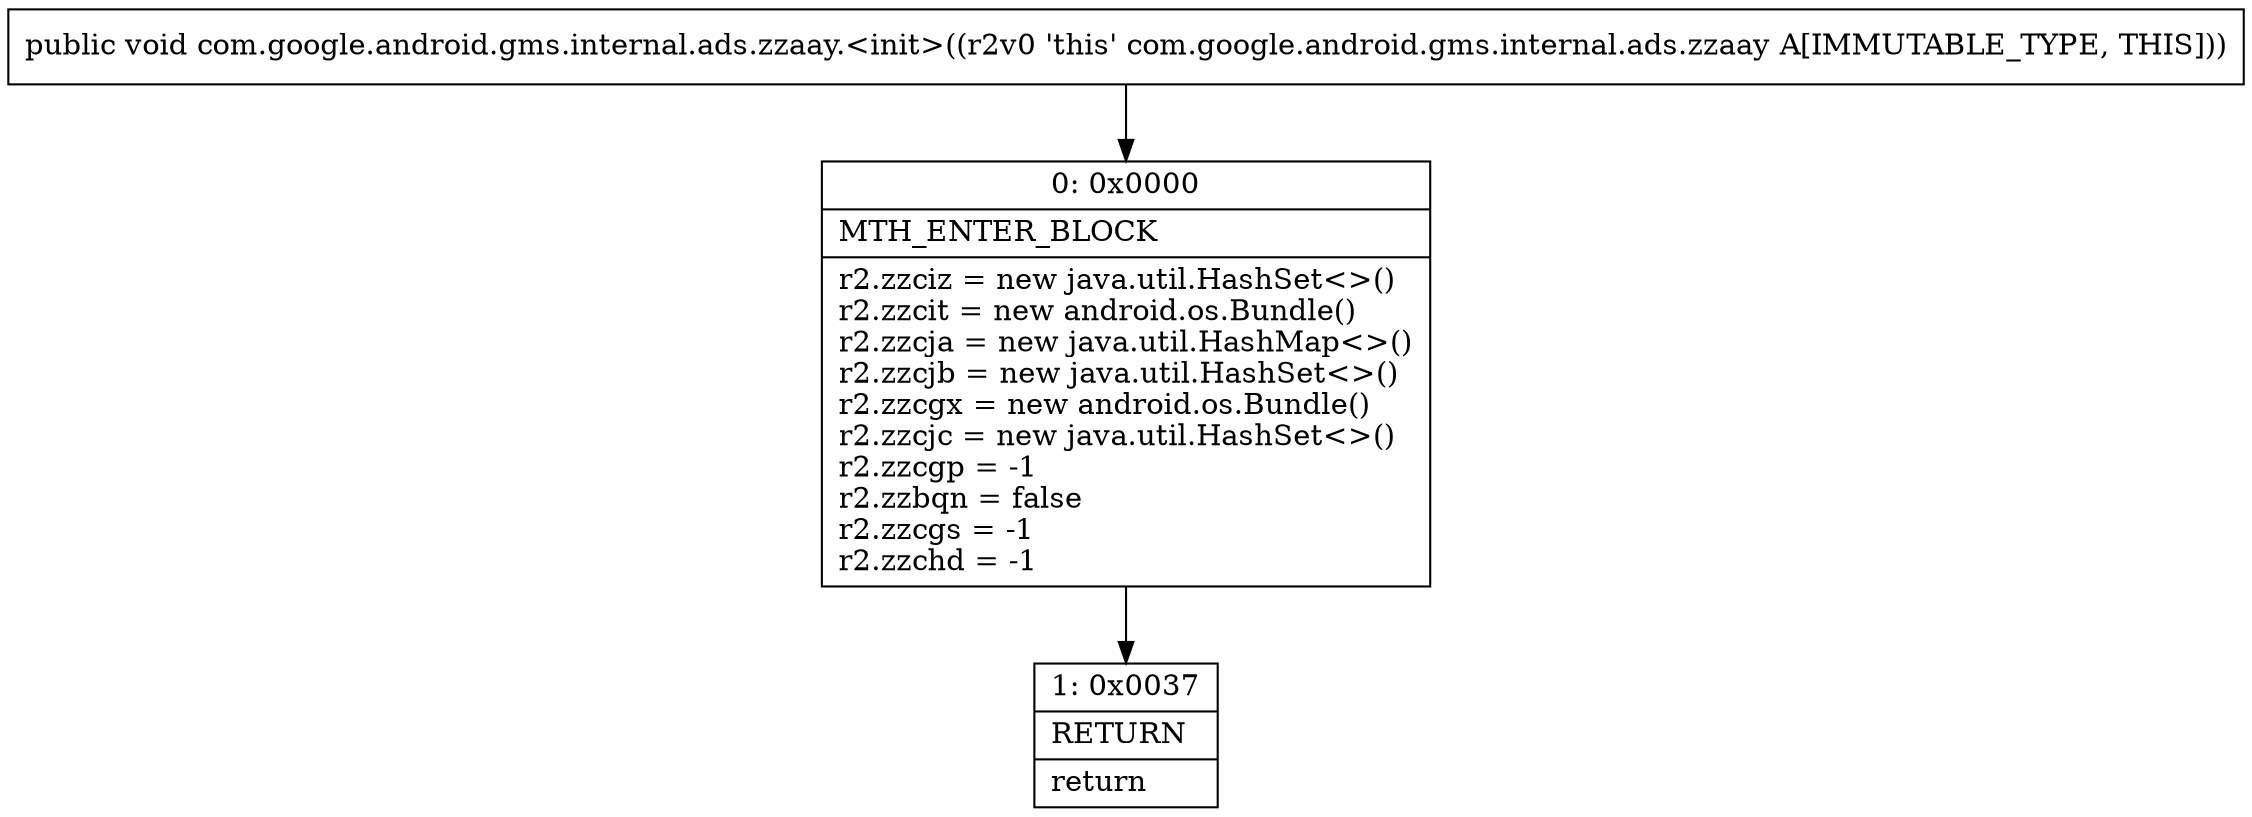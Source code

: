digraph "CFG forcom.google.android.gms.internal.ads.zzaay.\<init\>()V" {
Node_0 [shape=record,label="{0\:\ 0x0000|MTH_ENTER_BLOCK\l|r2.zzciz = new java.util.HashSet\<\>()\lr2.zzcit = new android.os.Bundle()\lr2.zzcja = new java.util.HashMap\<\>()\lr2.zzcjb = new java.util.HashSet\<\>()\lr2.zzcgx = new android.os.Bundle()\lr2.zzcjc = new java.util.HashSet\<\>()\lr2.zzcgp = \-1\lr2.zzbqn = false\lr2.zzcgs = \-1\lr2.zzchd = \-1\l}"];
Node_1 [shape=record,label="{1\:\ 0x0037|RETURN\l|return\l}"];
MethodNode[shape=record,label="{public void com.google.android.gms.internal.ads.zzaay.\<init\>((r2v0 'this' com.google.android.gms.internal.ads.zzaay A[IMMUTABLE_TYPE, THIS])) }"];
MethodNode -> Node_0;
Node_0 -> Node_1;
}


